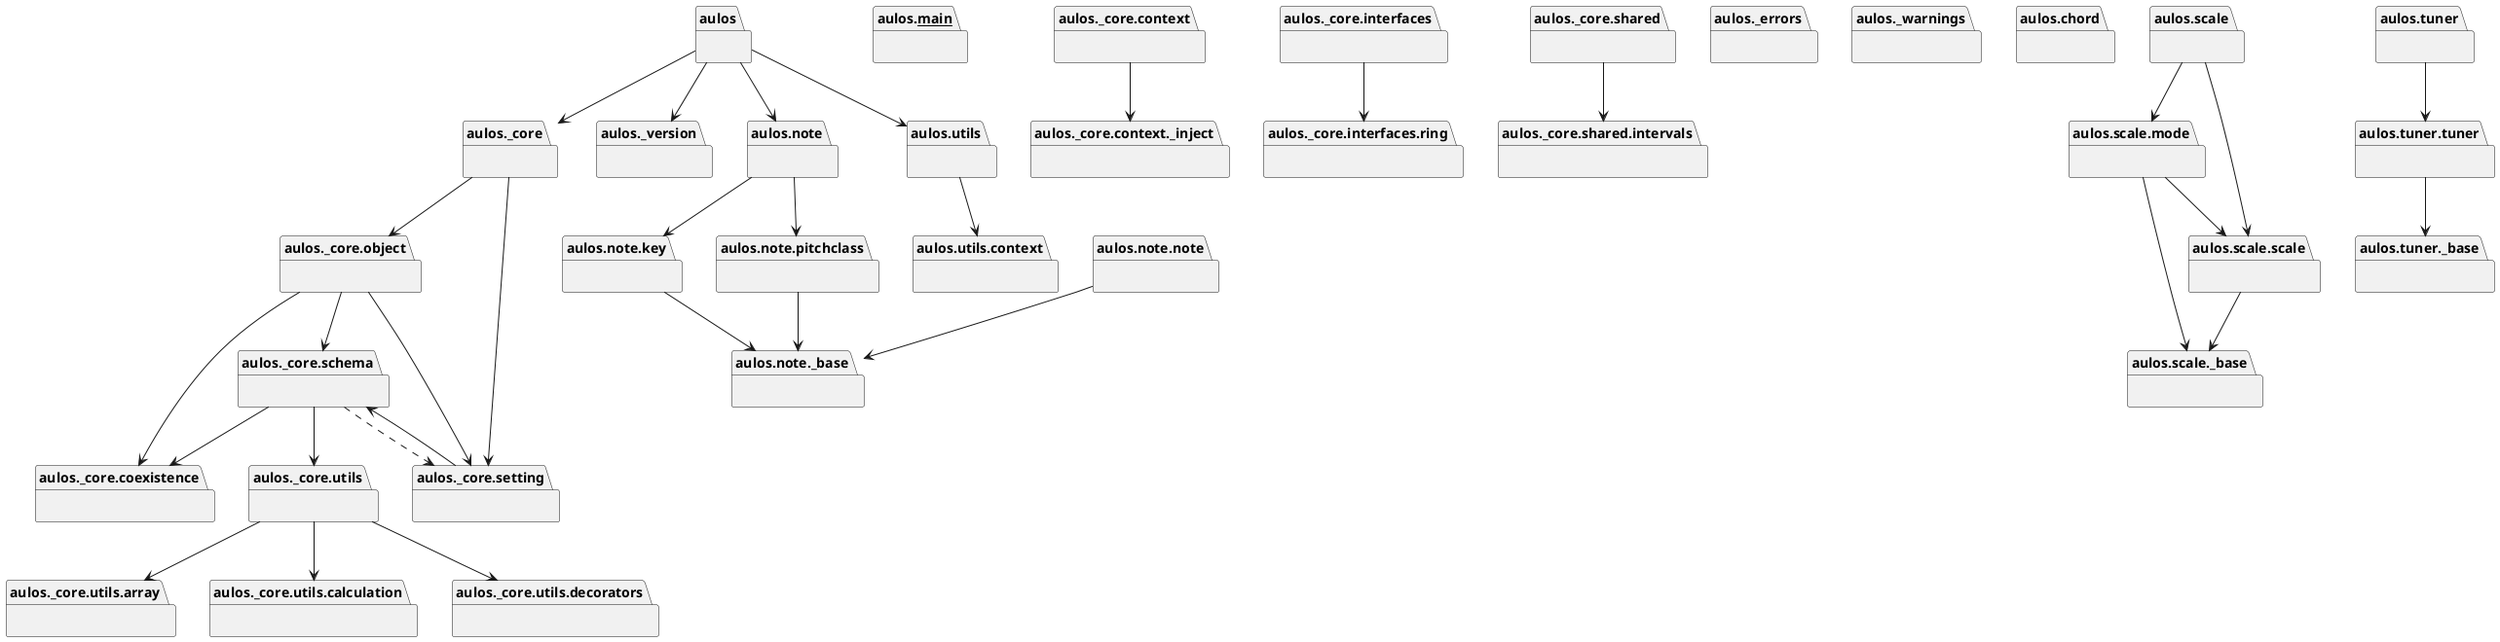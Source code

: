 @startuml packages
set namespaceSeparator none
package "aulos" as aulos {
}
package "aulos.__main__" as aulos.__main__ {
}
package "aulos._core" as aulos._core {
}
package "aulos._core.coexistence" as aulos._core.coexistence {
}
package "aulos._core.context" as aulos._core.context {
}
package "aulos._core.context._inject" as aulos._core.context._inject {
}
package "aulos._core.interfaces" as aulos._core.interfaces {
}
package "aulos._core.interfaces.ring" as aulos._core.interfaces.ring {
}
package "aulos._core.object" as aulos._core.object {
}
package "aulos._core.schema" as aulos._core.schema {
}
package "aulos._core.setting" as aulos._core.setting {
}
package "aulos._core.shared" as aulos._core.shared {
}
package "aulos._core.shared.intervals" as aulos._core.shared.intervals {
}
package "aulos._core.utils" as aulos._core.utils {
}
package "aulos._core.utils.array" as aulos._core.utils.array {
}
package "aulos._core.utils.calculation" as aulos._core.utils.calculation {
}
package "aulos._core.utils.decorators" as aulos._core.utils.decorators {
}
package "aulos._errors" as aulos._errors {
}
package "aulos._version" as aulos._version {
}
package "aulos._warnings" as aulos._warnings {
}
package "aulos.chord" as aulos.chord {
}
package "aulos.note" as aulos.note {
}
package "aulos.note._base" as aulos.note._base {
}
package "aulos.note.key" as aulos.note.key {
}
package "aulos.note.note" as aulos.note.note {
}
package "aulos.note.pitchclass" as aulos.note.pitchclass {
}
package "aulos.scale" as aulos.scale {
}
package "aulos.scale._base" as aulos.scale._base {
}
package "aulos.scale.mode" as aulos.scale.mode {
}
package "aulos.scale.scale" as aulos.scale.scale {
}
package "aulos.tuner" as aulos.tuner {
}
package "aulos.tuner._base" as aulos.tuner._base {
}
package "aulos.tuner.tuner" as aulos.tuner.tuner {
}
package "aulos.utils" as aulos.utils {
}
package "aulos.utils.context" as aulos.utils.context {
}
aulos --> aulos._core
aulos --> aulos._version
aulos --> aulos.note
aulos --> aulos.utils
aulos._core --> aulos._core.object
aulos._core --> aulos._core.setting
aulos._core.context --> aulos._core.context._inject
aulos._core.interfaces --> aulos._core.interfaces.ring
aulos._core.object --> aulos._core.coexistence
aulos._core.object --> aulos._core.schema
aulos._core.object --> aulos._core.setting
aulos._core.schema --> aulos._core.coexistence
aulos._core.schema --> aulos._core.utils
aulos._core.setting --> aulos._core.schema
aulos._core.shared --> aulos._core.shared.intervals
aulos._core.utils --> aulos._core.utils.array
aulos._core.utils --> aulos._core.utils.calculation
aulos._core.utils --> aulos._core.utils.decorators
aulos.note --> aulos.note.key
aulos.note --> aulos.note.pitchclass
aulos.note.key --> aulos.note._base
aulos.note.note --> aulos.note._base
aulos.note.pitchclass --> aulos.note._base
aulos.scale --> aulos.scale.mode
aulos.scale --> aulos.scale.scale
aulos.scale.mode --> aulos.scale._base
aulos.scale.mode --> aulos.scale.scale
aulos.scale.scale --> aulos.scale._base
aulos.tuner --> aulos.tuner.tuner
aulos.tuner.tuner --> aulos.tuner._base
aulos.utils --> aulos.utils.context
aulos._core.schema ..> aulos._core.setting
@enduml
